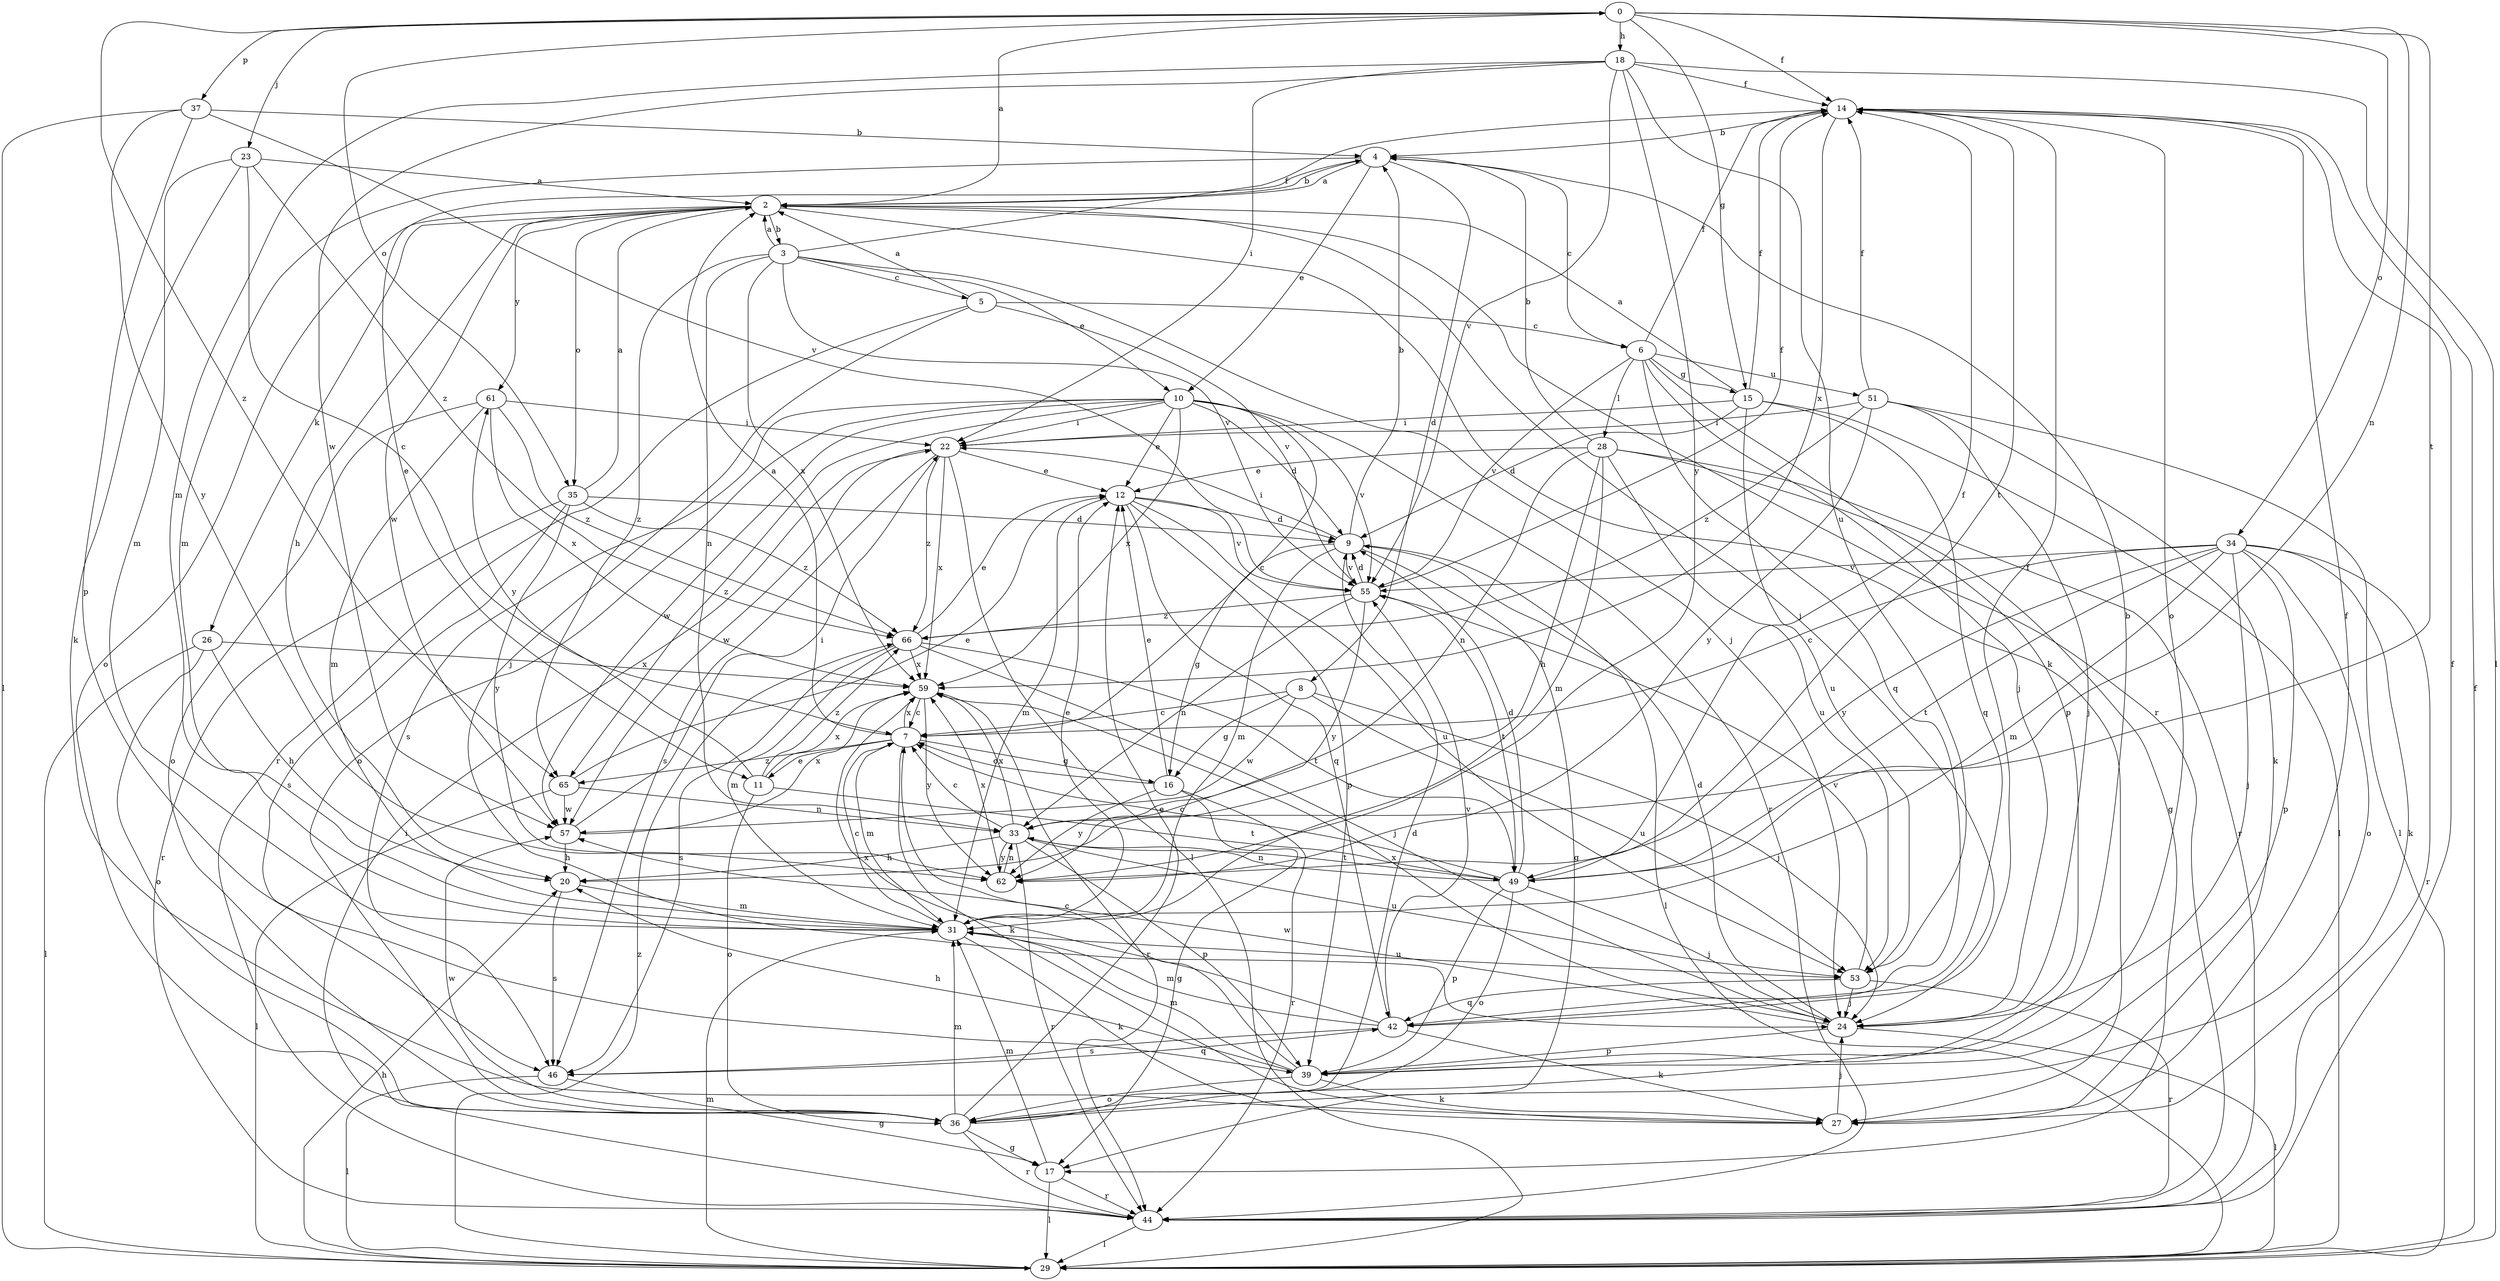 strict digraph  {
0;
2;
3;
4;
5;
6;
7;
8;
9;
10;
11;
12;
14;
15;
16;
17;
18;
20;
22;
23;
24;
26;
27;
28;
29;
31;
33;
34;
35;
36;
37;
39;
42;
44;
46;
49;
51;
53;
55;
57;
59;
61;
62;
65;
66;
0 -> 14  [label=f];
0 -> 15  [label=g];
0 -> 18  [label=h];
0 -> 23  [label=j];
0 -> 33  [label=n];
0 -> 34  [label=o];
0 -> 35  [label=o];
0 -> 37  [label=p];
0 -> 49  [label=t];
0 -> 65  [label=z];
2 -> 0  [label=a];
2 -> 3  [label=b];
2 -> 4  [label=b];
2 -> 20  [label=h];
2 -> 24  [label=j];
2 -> 26  [label=k];
2 -> 27  [label=k];
2 -> 35  [label=o];
2 -> 36  [label=o];
2 -> 44  [label=r];
2 -> 57  [label=w];
2 -> 61  [label=y];
3 -> 2  [label=a];
3 -> 5  [label=c];
3 -> 10  [label=e];
3 -> 14  [label=f];
3 -> 24  [label=j];
3 -> 33  [label=n];
3 -> 55  [label=v];
3 -> 59  [label=x];
3 -> 65  [label=z];
4 -> 2  [label=a];
4 -> 6  [label=c];
4 -> 8  [label=d];
4 -> 10  [label=e];
4 -> 11  [label=e];
4 -> 31  [label=m];
5 -> 2  [label=a];
5 -> 6  [label=c];
5 -> 24  [label=j];
5 -> 44  [label=r];
5 -> 55  [label=v];
6 -> 14  [label=f];
6 -> 15  [label=g];
6 -> 24  [label=j];
6 -> 28  [label=l];
6 -> 39  [label=p];
6 -> 42  [label=q];
6 -> 51  [label=u];
6 -> 55  [label=v];
7 -> 2  [label=a];
7 -> 11  [label=e];
7 -> 16  [label=g];
7 -> 27  [label=k];
7 -> 31  [label=m];
7 -> 59  [label=x];
7 -> 65  [label=z];
8 -> 7  [label=c];
8 -> 16  [label=g];
8 -> 24  [label=j];
8 -> 53  [label=u];
8 -> 57  [label=w];
9 -> 4  [label=b];
9 -> 16  [label=g];
9 -> 17  [label=g];
9 -> 22  [label=i];
9 -> 29  [label=l];
9 -> 31  [label=m];
9 -> 55  [label=v];
10 -> 7  [label=c];
10 -> 9  [label=d];
10 -> 12  [label=e];
10 -> 22  [label=i];
10 -> 36  [label=o];
10 -> 44  [label=r];
10 -> 46  [label=s];
10 -> 55  [label=v];
10 -> 57  [label=w];
10 -> 59  [label=x];
10 -> 65  [label=z];
11 -> 36  [label=o];
11 -> 49  [label=t];
11 -> 59  [label=x];
11 -> 61  [label=y];
11 -> 66  [label=z];
12 -> 9  [label=d];
12 -> 31  [label=m];
12 -> 39  [label=p];
12 -> 42  [label=q];
12 -> 53  [label=u];
12 -> 55  [label=v];
14 -> 4  [label=b];
14 -> 36  [label=o];
14 -> 49  [label=t];
14 -> 59  [label=x];
15 -> 2  [label=a];
15 -> 9  [label=d];
15 -> 14  [label=f];
15 -> 22  [label=i];
15 -> 29  [label=l];
15 -> 42  [label=q];
15 -> 53  [label=u];
16 -> 7  [label=c];
16 -> 12  [label=e];
16 -> 17  [label=g];
16 -> 44  [label=r];
16 -> 62  [label=y];
17 -> 29  [label=l];
17 -> 31  [label=m];
17 -> 44  [label=r];
18 -> 14  [label=f];
18 -> 22  [label=i];
18 -> 29  [label=l];
18 -> 31  [label=m];
18 -> 53  [label=u];
18 -> 55  [label=v];
18 -> 57  [label=w];
18 -> 62  [label=y];
20 -> 31  [label=m];
20 -> 46  [label=s];
22 -> 12  [label=e];
22 -> 29  [label=l];
22 -> 46  [label=s];
22 -> 57  [label=w];
22 -> 59  [label=x];
22 -> 66  [label=z];
23 -> 2  [label=a];
23 -> 7  [label=c];
23 -> 27  [label=k];
23 -> 31  [label=m];
23 -> 66  [label=z];
24 -> 9  [label=d];
24 -> 29  [label=l];
24 -> 39  [label=p];
24 -> 57  [label=w];
24 -> 59  [label=x];
26 -> 20  [label=h];
26 -> 29  [label=l];
26 -> 36  [label=o];
26 -> 59  [label=x];
27 -> 14  [label=f];
27 -> 24  [label=j];
28 -> 4  [label=b];
28 -> 12  [label=e];
28 -> 17  [label=g];
28 -> 20  [label=h];
28 -> 31  [label=m];
28 -> 33  [label=n];
28 -> 44  [label=r];
28 -> 53  [label=u];
29 -> 14  [label=f];
29 -> 20  [label=h];
29 -> 31  [label=m];
29 -> 66  [label=z];
31 -> 7  [label=c];
31 -> 12  [label=e];
31 -> 27  [label=k];
31 -> 53  [label=u];
33 -> 7  [label=c];
33 -> 20  [label=h];
33 -> 39  [label=p];
33 -> 44  [label=r];
33 -> 49  [label=t];
33 -> 53  [label=u];
33 -> 59  [label=x];
33 -> 62  [label=y];
34 -> 7  [label=c];
34 -> 24  [label=j];
34 -> 27  [label=k];
34 -> 31  [label=m];
34 -> 36  [label=o];
34 -> 39  [label=p];
34 -> 44  [label=r];
34 -> 49  [label=t];
34 -> 55  [label=v];
34 -> 62  [label=y];
35 -> 2  [label=a];
35 -> 9  [label=d];
35 -> 44  [label=r];
35 -> 46  [label=s];
35 -> 62  [label=y];
35 -> 66  [label=z];
36 -> 9  [label=d];
36 -> 12  [label=e];
36 -> 17  [label=g];
36 -> 31  [label=m];
36 -> 44  [label=r];
36 -> 57  [label=w];
37 -> 4  [label=b];
37 -> 29  [label=l];
37 -> 39  [label=p];
37 -> 55  [label=v];
37 -> 62  [label=y];
39 -> 4  [label=b];
39 -> 7  [label=c];
39 -> 20  [label=h];
39 -> 27  [label=k];
39 -> 31  [label=m];
39 -> 36  [label=o];
42 -> 14  [label=f];
42 -> 27  [label=k];
42 -> 31  [label=m];
42 -> 46  [label=s];
42 -> 55  [label=v];
42 -> 59  [label=x];
44 -> 14  [label=f];
44 -> 22  [label=i];
44 -> 29  [label=l];
46 -> 17  [label=g];
46 -> 29  [label=l];
46 -> 42  [label=q];
49 -> 7  [label=c];
49 -> 9  [label=d];
49 -> 14  [label=f];
49 -> 24  [label=j];
49 -> 33  [label=n];
49 -> 36  [label=o];
49 -> 39  [label=p];
51 -> 14  [label=f];
51 -> 22  [label=i];
51 -> 24  [label=j];
51 -> 27  [label=k];
51 -> 29  [label=l];
51 -> 62  [label=y];
51 -> 66  [label=z];
53 -> 24  [label=j];
53 -> 42  [label=q];
53 -> 44  [label=r];
53 -> 55  [label=v];
55 -> 9  [label=d];
55 -> 14  [label=f];
55 -> 33  [label=n];
55 -> 49  [label=t];
55 -> 62  [label=y];
55 -> 66  [label=z];
57 -> 20  [label=h];
57 -> 22  [label=i];
57 -> 59  [label=x];
59 -> 7  [label=c];
59 -> 44  [label=r];
59 -> 62  [label=y];
61 -> 22  [label=i];
61 -> 31  [label=m];
61 -> 36  [label=o];
61 -> 59  [label=x];
61 -> 66  [label=z];
62 -> 33  [label=n];
62 -> 59  [label=x];
65 -> 12  [label=e];
65 -> 29  [label=l];
65 -> 33  [label=n];
65 -> 57  [label=w];
66 -> 12  [label=e];
66 -> 24  [label=j];
66 -> 31  [label=m];
66 -> 46  [label=s];
66 -> 49  [label=t];
66 -> 59  [label=x];
}
